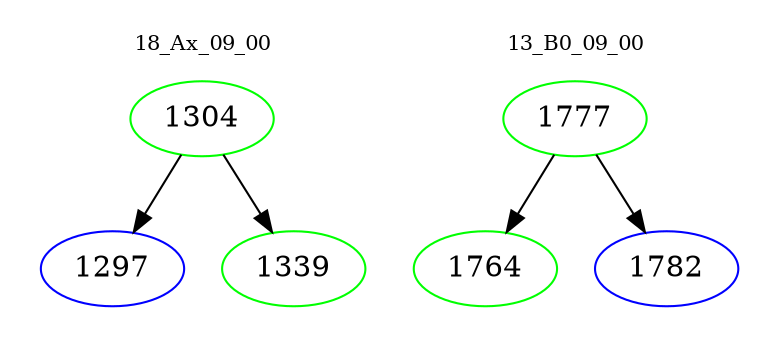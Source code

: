 digraph{
subgraph cluster_0 {
color = white
label = "18_Ax_09_00";
fontsize=10;
T0_1304 [label="1304", color="green"]
T0_1304 -> T0_1297 [color="black"]
T0_1297 [label="1297", color="blue"]
T0_1304 -> T0_1339 [color="black"]
T0_1339 [label="1339", color="green"]
}
subgraph cluster_1 {
color = white
label = "13_B0_09_00";
fontsize=10;
T1_1777 [label="1777", color="green"]
T1_1777 -> T1_1764 [color="black"]
T1_1764 [label="1764", color="green"]
T1_1777 -> T1_1782 [color="black"]
T1_1782 [label="1782", color="blue"]
}
}
